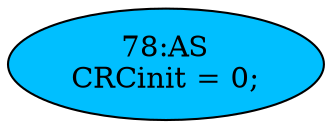 strict digraph "" {
	node [label="\N"];
	"78:AS"	 [ast="<pyverilog.vparser.ast.Assign object at 0x7f9d4b7f5c50>",
		def_var="['CRCinit']",
		fillcolor=deepskyblue,
		label="78:AS
CRCinit = 0;",
		statements="[]",
		style=filled,
		typ=Assign,
		use_var="[]"];
}
